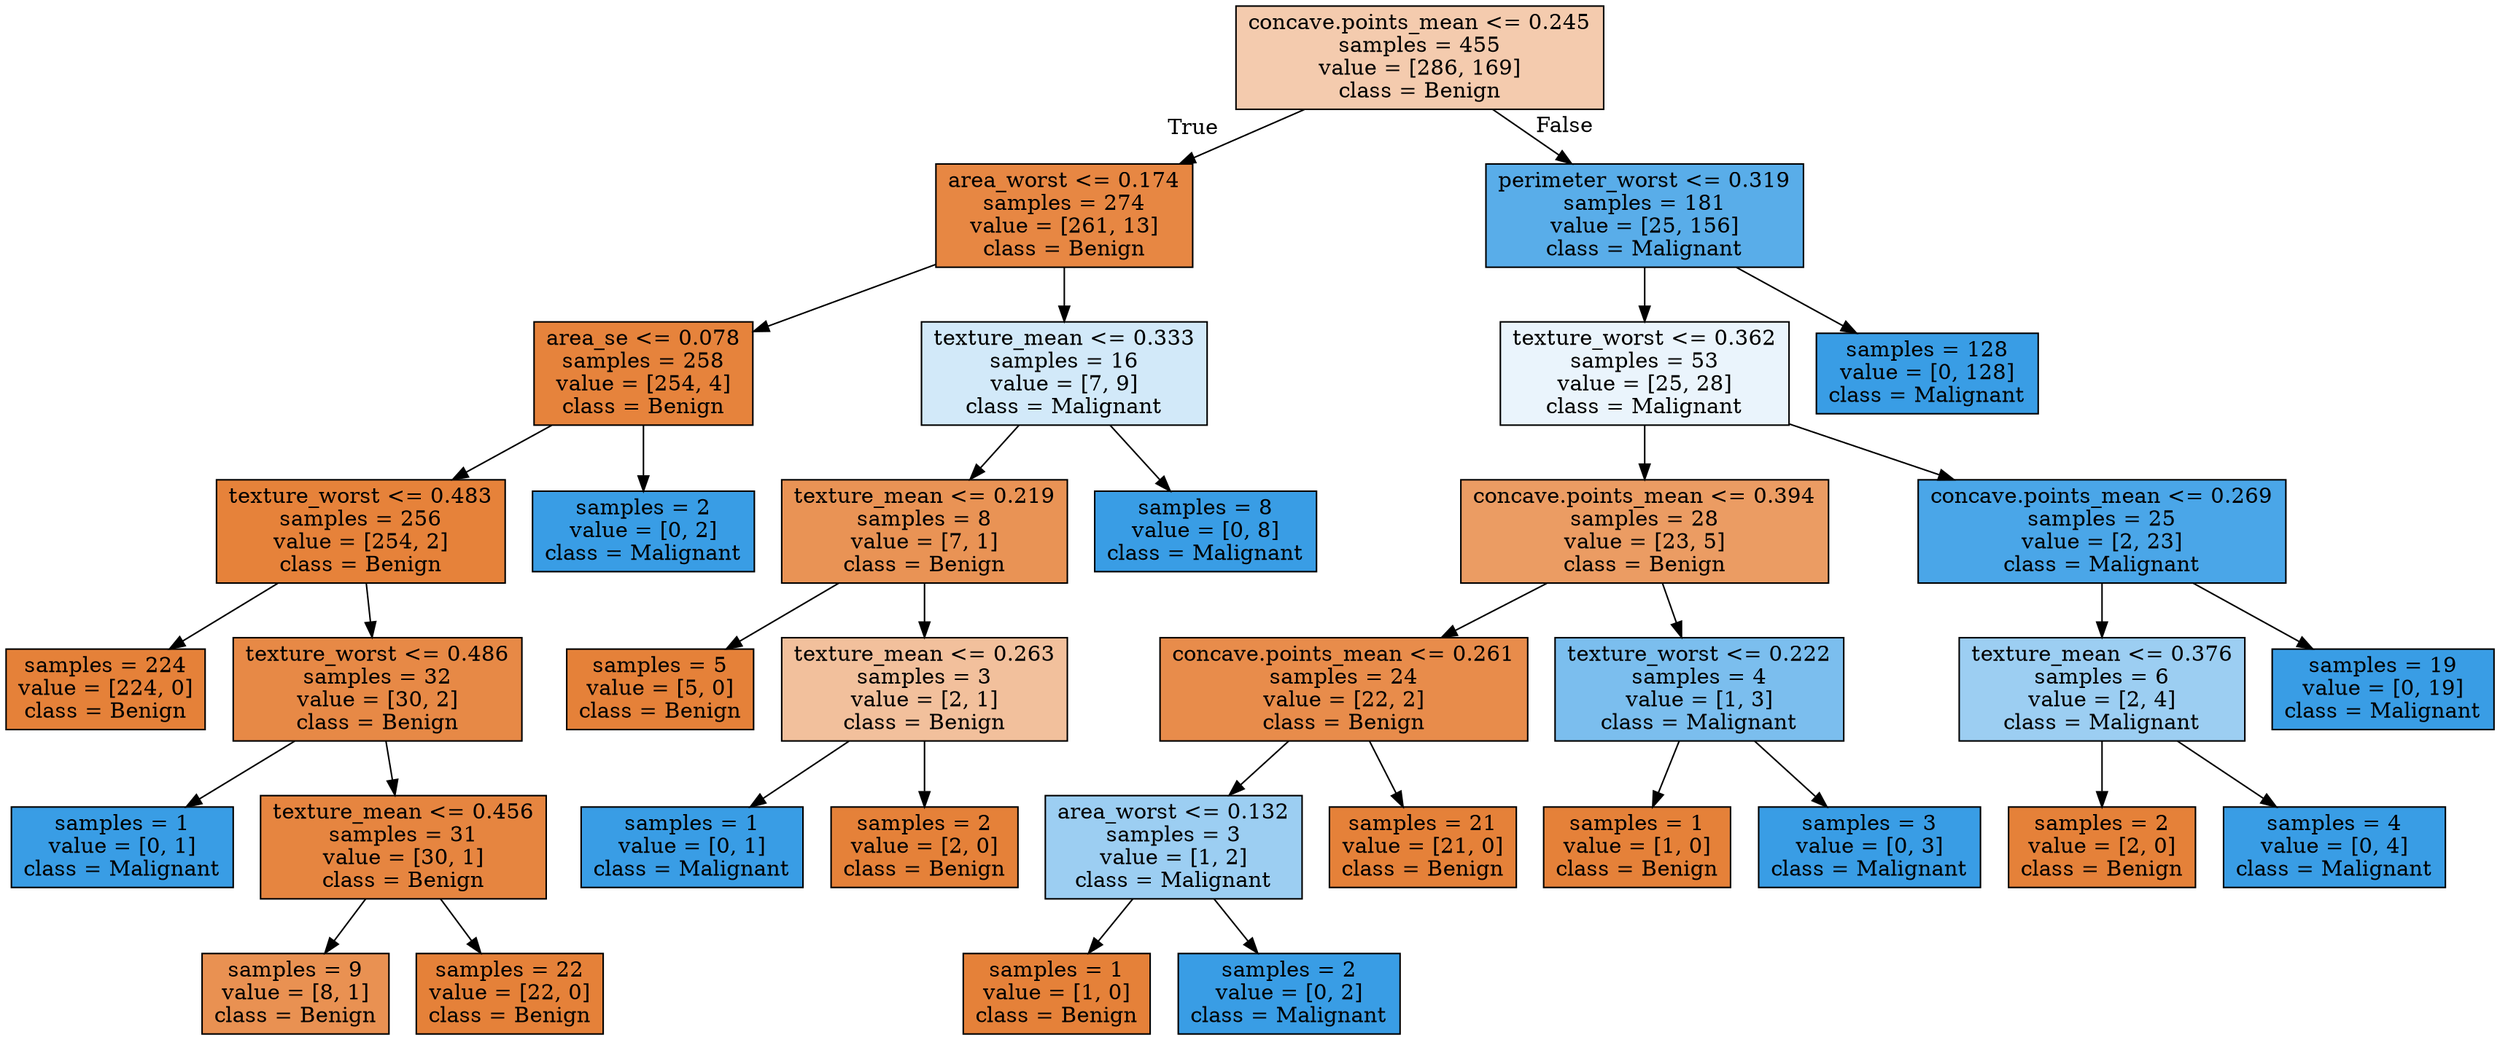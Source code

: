digraph Tree {
node [shape=box, style="filled", color="black"] ;
0 [label="concave.points_mean <= 0.245\nsamples = 455\nvalue = [286, 169]\nclass = Benign", fillcolor="#e5813968"] ;
1 [label="area_worst <= 0.174\nsamples = 274\nvalue = [261, 13]\nclass = Benign", fillcolor="#e58139f2"] ;
0 -> 1 [labeldistance=2.5, labelangle=45, headlabel="True"] ;
2 [label="area_se <= 0.078\nsamples = 258\nvalue = [254, 4]\nclass = Benign", fillcolor="#e58139fb"] ;
1 -> 2 ;
3 [label="texture_worst <= 0.483\nsamples = 256\nvalue = [254, 2]\nclass = Benign", fillcolor="#e58139fd"] ;
2 -> 3 ;
4 [label="samples = 224\nvalue = [224, 0]\nclass = Benign", fillcolor="#e58139ff"] ;
3 -> 4 ;
5 [label="texture_worst <= 0.486\nsamples = 32\nvalue = [30, 2]\nclass = Benign", fillcolor="#e58139ee"] ;
3 -> 5 ;
6 [label="samples = 1\nvalue = [0, 1]\nclass = Malignant", fillcolor="#399de5ff"] ;
5 -> 6 ;
7 [label="texture_mean <= 0.456\nsamples = 31\nvalue = [30, 1]\nclass = Benign", fillcolor="#e58139f6"] ;
5 -> 7 ;
8 [label="samples = 9\nvalue = [8, 1]\nclass = Benign", fillcolor="#e58139df"] ;
7 -> 8 ;
9 [label="samples = 22\nvalue = [22, 0]\nclass = Benign", fillcolor="#e58139ff"] ;
7 -> 9 ;
10 [label="samples = 2\nvalue = [0, 2]\nclass = Malignant", fillcolor="#399de5ff"] ;
2 -> 10 ;
11 [label="texture_mean <= 0.333\nsamples = 16\nvalue = [7, 9]\nclass = Malignant", fillcolor="#399de539"] ;
1 -> 11 ;
12 [label="texture_mean <= 0.219\nsamples = 8\nvalue = [7, 1]\nclass = Benign", fillcolor="#e58139db"] ;
11 -> 12 ;
13 [label="samples = 5\nvalue = [5, 0]\nclass = Benign", fillcolor="#e58139ff"] ;
12 -> 13 ;
14 [label="texture_mean <= 0.263\nsamples = 3\nvalue = [2, 1]\nclass = Benign", fillcolor="#e581397f"] ;
12 -> 14 ;
15 [label="samples = 1\nvalue = [0, 1]\nclass = Malignant", fillcolor="#399de5ff"] ;
14 -> 15 ;
16 [label="samples = 2\nvalue = [2, 0]\nclass = Benign", fillcolor="#e58139ff"] ;
14 -> 16 ;
17 [label="samples = 8\nvalue = [0, 8]\nclass = Malignant", fillcolor="#399de5ff"] ;
11 -> 17 ;
18 [label="perimeter_worst <= 0.319\nsamples = 181\nvalue = [25, 156]\nclass = Malignant", fillcolor="#399de5d6"] ;
0 -> 18 [labeldistance=2.5, labelangle=-45, headlabel="False"] ;
19 [label="texture_worst <= 0.362\nsamples = 53\nvalue = [25, 28]\nclass = Malignant", fillcolor="#399de51b"] ;
18 -> 19 ;
20 [label="concave.points_mean <= 0.394\nsamples = 28\nvalue = [23, 5]\nclass = Benign", fillcolor="#e58139c8"] ;
19 -> 20 ;
21 [label="concave.points_mean <= 0.261\nsamples = 24\nvalue = [22, 2]\nclass = Benign", fillcolor="#e58139e8"] ;
20 -> 21 ;
22 [label="area_worst <= 0.132\nsamples = 3\nvalue = [1, 2]\nclass = Malignant", fillcolor="#399de57f"] ;
21 -> 22 ;
23 [label="samples = 1\nvalue = [1, 0]\nclass = Benign", fillcolor="#e58139ff"] ;
22 -> 23 ;
24 [label="samples = 2\nvalue = [0, 2]\nclass = Malignant", fillcolor="#399de5ff"] ;
22 -> 24 ;
25 [label="samples = 21\nvalue = [21, 0]\nclass = Benign", fillcolor="#e58139ff"] ;
21 -> 25 ;
26 [label="texture_worst <= 0.222\nsamples = 4\nvalue = [1, 3]\nclass = Malignant", fillcolor="#399de5aa"] ;
20 -> 26 ;
27 [label="samples = 1\nvalue = [1, 0]\nclass = Benign", fillcolor="#e58139ff"] ;
26 -> 27 ;
28 [label="samples = 3\nvalue = [0, 3]\nclass = Malignant", fillcolor="#399de5ff"] ;
26 -> 28 ;
29 [label="concave.points_mean <= 0.269\nsamples = 25\nvalue = [2, 23]\nclass = Malignant", fillcolor="#399de5e9"] ;
19 -> 29 ;
30 [label="texture_mean <= 0.376\nsamples = 6\nvalue = [2, 4]\nclass = Malignant", fillcolor="#399de57f"] ;
29 -> 30 ;
31 [label="samples = 2\nvalue = [2, 0]\nclass = Benign", fillcolor="#e58139ff"] ;
30 -> 31 ;
32 [label="samples = 4\nvalue = [0, 4]\nclass = Malignant", fillcolor="#399de5ff"] ;
30 -> 32 ;
33 [label="samples = 19\nvalue = [0, 19]\nclass = Malignant", fillcolor="#399de5ff"] ;
29 -> 33 ;
34 [label="samples = 128\nvalue = [0, 128]\nclass = Malignant", fillcolor="#399de5ff"] ;
18 -> 34 ;
}